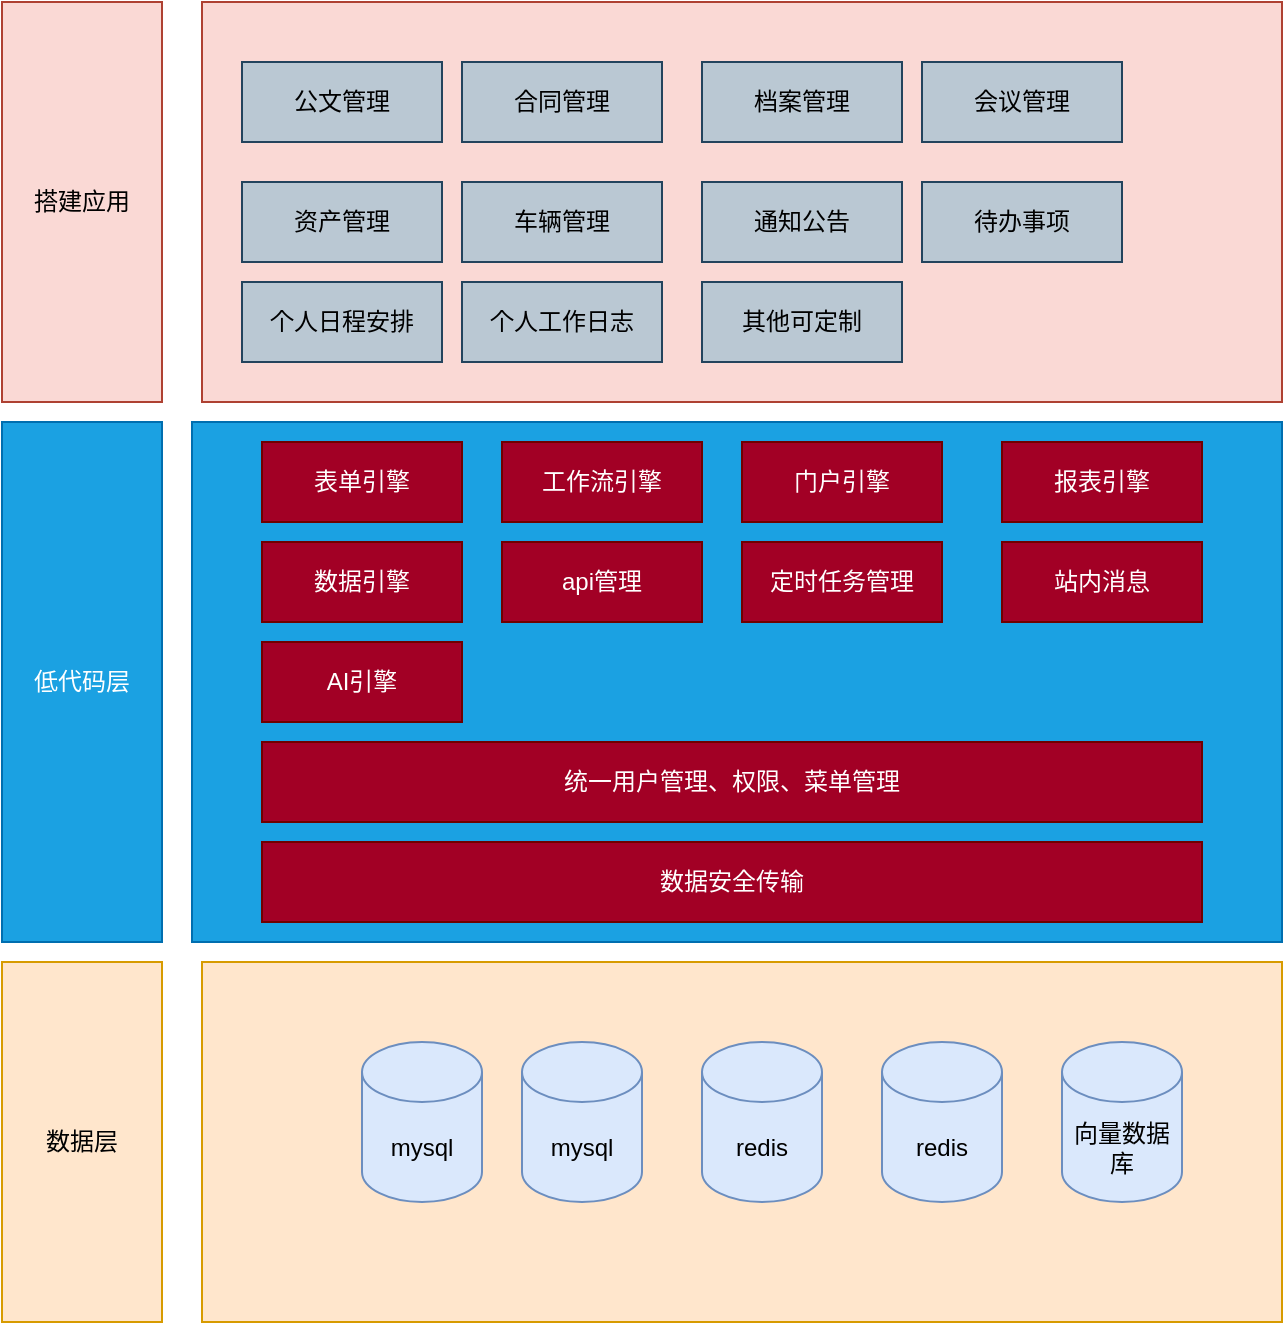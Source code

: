 <mxfile version="24.0.1" type="github">
  <diagram name="第 1 页" id="frp5nYmBXG60Fy7F3BjT">
    <mxGraphModel dx="2074" dy="1106" grid="1" gridSize="10" guides="1" tooltips="1" connect="1" arrows="1" fold="1" page="1" pageScale="1" pageWidth="827" pageHeight="1169" math="0" shadow="0">
      <root>
        <mxCell id="0" />
        <mxCell id="1" parent="0" />
        <mxCell id="Fo4tJdzijXbrV2ubsqbr-2" value="数据层" style="rounded=0;whiteSpace=wrap;html=1;fillColor=#ffe6cc;strokeColor=#d79b00;" parent="1" vertex="1">
          <mxGeometry x="80" y="520" width="80" height="180" as="geometry" />
        </mxCell>
        <mxCell id="Fo4tJdzijXbrV2ubsqbr-3" value="" style="rounded=0;whiteSpace=wrap;html=1;fillColor=#ffe6cc;strokeColor=#d79b00;" parent="1" vertex="1">
          <mxGeometry x="180" y="520" width="540" height="180" as="geometry" />
        </mxCell>
        <mxCell id="Fo4tJdzijXbrV2ubsqbr-4" value="低代码层" style="rounded=0;whiteSpace=wrap;html=1;fillColor=#1ba1e2;fontColor=#ffffff;strokeColor=#006EAF;" parent="1" vertex="1">
          <mxGeometry x="80" y="250" width="80" height="260" as="geometry" />
        </mxCell>
        <mxCell id="Fo4tJdzijXbrV2ubsqbr-5" value="" style="rounded=0;whiteSpace=wrap;html=1;fillColor=#1ba1e2;fontColor=#ffffff;strokeColor=#006EAF;" parent="1" vertex="1">
          <mxGeometry x="175" y="250" width="545" height="260" as="geometry" />
        </mxCell>
        <mxCell id="Fo4tJdzijXbrV2ubsqbr-6" value="mysql" style="shape=cylinder3;whiteSpace=wrap;html=1;boundedLbl=1;backgroundOutline=1;size=15;fillColor=#dae8fc;strokeColor=#6c8ebf;" parent="1" vertex="1">
          <mxGeometry x="260" y="560" width="60" height="80" as="geometry" />
        </mxCell>
        <mxCell id="Fo4tJdzijXbrV2ubsqbr-7" value="redis" style="shape=cylinder3;whiteSpace=wrap;html=1;boundedLbl=1;backgroundOutline=1;size=15;fillColor=#dae8fc;strokeColor=#6c8ebf;" parent="1" vertex="1">
          <mxGeometry x="430" y="560" width="60" height="80" as="geometry" />
        </mxCell>
        <mxCell id="Fo4tJdzijXbrV2ubsqbr-9" value="mysql" style="shape=cylinder3;whiteSpace=wrap;html=1;boundedLbl=1;backgroundOutline=1;size=15;fillColor=#dae8fc;strokeColor=#6c8ebf;" parent="1" vertex="1">
          <mxGeometry x="340" y="560" width="60" height="80" as="geometry" />
        </mxCell>
        <mxCell id="Fo4tJdzijXbrV2ubsqbr-10" value="redis" style="shape=cylinder3;whiteSpace=wrap;html=1;boundedLbl=1;backgroundOutline=1;size=15;fillColor=#dae8fc;strokeColor=#6c8ebf;" parent="1" vertex="1">
          <mxGeometry x="520" y="560" width="60" height="80" as="geometry" />
        </mxCell>
        <mxCell id="Fo4tJdzijXbrV2ubsqbr-12" value="表单引擎" style="rounded=0;whiteSpace=wrap;html=1;fillColor=#a20025;fontColor=#ffffff;strokeColor=#6F0000;" parent="1" vertex="1">
          <mxGeometry x="210" y="260" width="100" height="40" as="geometry" />
        </mxCell>
        <mxCell id="Fo4tJdzijXbrV2ubsqbr-13" value="工作流引擎" style="rounded=0;whiteSpace=wrap;html=1;fillColor=#a20025;fontColor=#ffffff;strokeColor=#6F0000;" parent="1" vertex="1">
          <mxGeometry x="330" y="260" width="100" height="40" as="geometry" />
        </mxCell>
        <mxCell id="Fo4tJdzijXbrV2ubsqbr-14" value="门户引擎" style="rounded=0;whiteSpace=wrap;html=1;fillColor=#a20025;fontColor=#ffffff;strokeColor=#6F0000;" parent="1" vertex="1">
          <mxGeometry x="450" y="260" width="100" height="40" as="geometry" />
        </mxCell>
        <mxCell id="Fo4tJdzijXbrV2ubsqbr-15" value="报表引擎" style="rounded=0;whiteSpace=wrap;html=1;fillColor=#a20025;fontColor=#ffffff;strokeColor=#6F0000;" parent="1" vertex="1">
          <mxGeometry x="580" y="260" width="100" height="40" as="geometry" />
        </mxCell>
        <mxCell id="Fo4tJdzijXbrV2ubsqbr-16" value="数据引擎" style="rounded=0;whiteSpace=wrap;html=1;fillColor=#a20025;fontColor=#ffffff;strokeColor=#6F0000;" parent="1" vertex="1">
          <mxGeometry x="210" y="310" width="100" height="40" as="geometry" />
        </mxCell>
        <mxCell id="Fo4tJdzijXbrV2ubsqbr-17" value="api管理" style="rounded=0;whiteSpace=wrap;html=1;fillColor=#a20025;fontColor=#ffffff;strokeColor=#6F0000;" parent="1" vertex="1">
          <mxGeometry x="330" y="310" width="100" height="40" as="geometry" />
        </mxCell>
        <mxCell id="Fo4tJdzijXbrV2ubsqbr-18" value="定时任务管理" style="rounded=0;whiteSpace=wrap;html=1;fillColor=#a20025;fontColor=#ffffff;strokeColor=#6F0000;" parent="1" vertex="1">
          <mxGeometry x="450" y="310" width="100" height="40" as="geometry" />
        </mxCell>
        <mxCell id="Fo4tJdzijXbrV2ubsqbr-19" value="站内消息" style="rounded=0;whiteSpace=wrap;html=1;fillColor=#a20025;fontColor=#ffffff;strokeColor=#6F0000;" parent="1" vertex="1">
          <mxGeometry x="580" y="310" width="100" height="40" as="geometry" />
        </mxCell>
        <mxCell id="Fo4tJdzijXbrV2ubsqbr-20" value="统一用户管理、权限、菜单管理" style="rounded=0;whiteSpace=wrap;html=1;fillColor=#a20025;fontColor=#ffffff;strokeColor=#6F0000;" parent="1" vertex="1">
          <mxGeometry x="210" y="410" width="470" height="40" as="geometry" />
        </mxCell>
        <mxCell id="Fo4tJdzijXbrV2ubsqbr-21" value="数据安全传输" style="rounded=0;whiteSpace=wrap;html=1;fillColor=#a20025;fontColor=#ffffff;strokeColor=#6F0000;" parent="1" vertex="1">
          <mxGeometry x="210" y="460" width="470" height="40" as="geometry" />
        </mxCell>
        <mxCell id="Fo4tJdzijXbrV2ubsqbr-22" value="搭建应用" style="rounded=0;whiteSpace=wrap;html=1;fillColor=#fad9d5;strokeColor=#ae4132;" parent="1" vertex="1">
          <mxGeometry x="80" y="40" width="80" height="200" as="geometry" />
        </mxCell>
        <mxCell id="Fo4tJdzijXbrV2ubsqbr-23" value="" style="rounded=0;whiteSpace=wrap;html=1;fillColor=#fad9d5;strokeColor=#ae4132;" parent="1" vertex="1">
          <mxGeometry x="180" y="40" width="540" height="200" as="geometry" />
        </mxCell>
        <mxCell id="Fo4tJdzijXbrV2ubsqbr-24" value="公文管理" style="rounded=0;whiteSpace=wrap;html=1;fillColor=#bac8d3;strokeColor=#23445d;" parent="1" vertex="1">
          <mxGeometry x="200" y="70" width="100" height="40" as="geometry" />
        </mxCell>
        <mxCell id="Fo4tJdzijXbrV2ubsqbr-25" value="合同管理" style="rounded=0;whiteSpace=wrap;html=1;fillColor=#bac8d3;strokeColor=#23445d;" parent="1" vertex="1">
          <mxGeometry x="310" y="70" width="100" height="40" as="geometry" />
        </mxCell>
        <mxCell id="Fo4tJdzijXbrV2ubsqbr-26" value="档案管理" style="rounded=0;whiteSpace=wrap;html=1;fillColor=#bac8d3;strokeColor=#23445d;" parent="1" vertex="1">
          <mxGeometry x="430" y="70" width="100" height="40" as="geometry" />
        </mxCell>
        <mxCell id="Fo4tJdzijXbrV2ubsqbr-27" value="会议管理" style="rounded=0;whiteSpace=wrap;html=1;fillColor=#bac8d3;strokeColor=#23445d;" parent="1" vertex="1">
          <mxGeometry x="540" y="70" width="100" height="40" as="geometry" />
        </mxCell>
        <mxCell id="Fo4tJdzijXbrV2ubsqbr-28" value="资产管理" style="rounded=0;whiteSpace=wrap;html=1;fillColor=#bac8d3;strokeColor=#23445d;" parent="1" vertex="1">
          <mxGeometry x="200" y="130" width="100" height="40" as="geometry" />
        </mxCell>
        <mxCell id="Fo4tJdzijXbrV2ubsqbr-29" value="车辆管理" style="rounded=0;whiteSpace=wrap;html=1;fillColor=#bac8d3;strokeColor=#23445d;" parent="1" vertex="1">
          <mxGeometry x="310" y="130" width="100" height="40" as="geometry" />
        </mxCell>
        <mxCell id="Fo4tJdzijXbrV2ubsqbr-30" value="通知公告" style="rounded=0;whiteSpace=wrap;html=1;fillColor=#bac8d3;strokeColor=#23445d;" parent="1" vertex="1">
          <mxGeometry x="430" y="130" width="100" height="40" as="geometry" />
        </mxCell>
        <mxCell id="Fo4tJdzijXbrV2ubsqbr-31" value="待办事项" style="rounded=0;whiteSpace=wrap;html=1;fillColor=#bac8d3;strokeColor=#23445d;" parent="1" vertex="1">
          <mxGeometry x="540" y="130" width="100" height="40" as="geometry" />
        </mxCell>
        <mxCell id="Fo4tJdzijXbrV2ubsqbr-32" value="个人日程安排" style="rounded=0;whiteSpace=wrap;html=1;fillColor=#bac8d3;strokeColor=#23445d;" parent="1" vertex="1">
          <mxGeometry x="200" y="180" width="100" height="40" as="geometry" />
        </mxCell>
        <mxCell id="Fo4tJdzijXbrV2ubsqbr-33" value="个人工作日志" style="rounded=0;whiteSpace=wrap;html=1;fillColor=#bac8d3;strokeColor=#23445d;" parent="1" vertex="1">
          <mxGeometry x="310" y="180" width="100" height="40" as="geometry" />
        </mxCell>
        <mxCell id="Fo4tJdzijXbrV2ubsqbr-34" value="其他可定制" style="rounded=0;whiteSpace=wrap;html=1;fillColor=#bac8d3;strokeColor=#23445d;" parent="1" vertex="1">
          <mxGeometry x="430" y="180" width="100" height="40" as="geometry" />
        </mxCell>
        <mxCell id="174iDv3n0SupDauC3vVn-1" value="AI引擎" style="rounded=0;whiteSpace=wrap;html=1;fillColor=#a20025;fontColor=#ffffff;strokeColor=#6F0000;" vertex="1" parent="1">
          <mxGeometry x="210" y="360" width="100" height="40" as="geometry" />
        </mxCell>
        <mxCell id="174iDv3n0SupDauC3vVn-4" value="向量数据库" style="shape=cylinder3;whiteSpace=wrap;html=1;boundedLbl=1;backgroundOutline=1;size=15;fillColor=#dae8fc;strokeColor=#6c8ebf;" vertex="1" parent="1">
          <mxGeometry x="610" y="560" width="60" height="80" as="geometry" />
        </mxCell>
      </root>
    </mxGraphModel>
  </diagram>
</mxfile>
